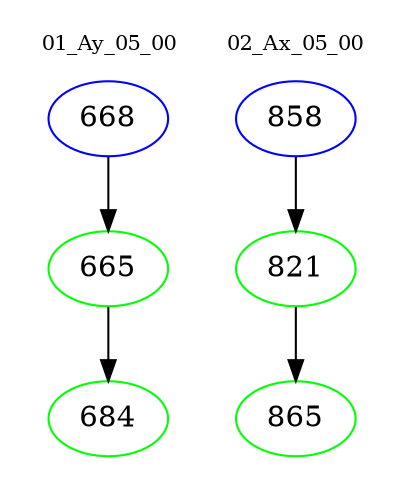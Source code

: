 digraph{
subgraph cluster_0 {
color = white
label = "01_Ay_05_00";
fontsize=10;
T0_668 [label="668", color="blue"]
T0_668 -> T0_665 [color="black"]
T0_665 [label="665", color="green"]
T0_665 -> T0_684 [color="black"]
T0_684 [label="684", color="green"]
}
subgraph cluster_1 {
color = white
label = "02_Ax_05_00";
fontsize=10;
T1_858 [label="858", color="blue"]
T1_858 -> T1_821 [color="black"]
T1_821 [label="821", color="green"]
T1_821 -> T1_865 [color="black"]
T1_865 [label="865", color="green"]
}
}
